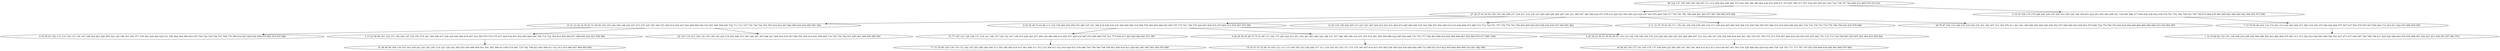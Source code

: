 digraph true_tree {
	"0" -> "1"
	"1" -> "2"
	"0" -> "3"
	"1" -> "4"
	"4" -> "5"
	"4" -> "6"
	"6" -> "7"
	"1" -> "8"
	"2" -> "9"
	"3" -> "10"
	"2" -> "11"
	"11" -> "12"
	"10" -> "13"
	"4" -> "14"
	"2" -> "15"
	"5" -> "16"
	"1" -> "17"
	"1" -> "18"
	"14" -> "19"
	"0" [label="98 124 137 160 185 189 196 207 211 212 258 262 298 308 315 344 356 360 389 402 429 453 458 471 473 487 499 517 527 530 545 565 621 663 722 738 747 783 809 812 865 872 914 921"];
	"1" [label="27 36 37 61 64 93 106 150 183 208 217 218 221 232 235 237 265 269 284 285 287 320 321 349 367 382 386 424 457 478 514 520 525 563 601 623 629 637 647 653 680 706 717 754 761 781 786 848 851 862 877 897 959 965 974 996"];
	"2" [label="10 21 23 24 32 54 67 71 89 95 140 155 166 186 198 223 247 273 275 325 355 369 372 409 419 426 447 463 468 508 526 532 561 589 598 645 702 711 713 727 730 736 744 752 785 819 832 847 882 885 924 932 956 981 992"];
	"3" [label="5 19 35 109 175 179 226 245 250 270 290 303 305 326 329 396 401 422 443 450 482 488 521 538 560 568 577 609 636 638 642 678 679 703 742 746 748 763 765 795 837 868 878 883 895 902 908 928 942 944 952 973 990"];
	"4" [label="8 25 42 48 74 83 86 111 125 158 209 239 259 274 288 337 351 384 418 428 430 435 449 465 466 519 566 576 594 605 666 691 695 707 737 741 749 755 820 843 854 874 875 881 915 955 967 975 985"];
	"5" [label="72 77 107 121 126 128 131 134 141 146 147 149 152 167 199 210 228 244 257 299 336 380 406 413 452 571 628 635 667 672 685 689 705 721 775 838 917 920 929 940 943 971 987"];
	"6" [label="9 20 29 38 45 68 73 75 91 99 117 164 173 220 222 231 251 252 261 283 286 322 328 331 357 366 388 399 432 451 470 472 481 500 558 580 622 687 693 698 733 753 777 782 803 808 834 852 884 896 907 954 968 976 977 980 1000"];
	"7" [label="18 34 47 51 52 60 76 105 112 113 115 168 195 233 236 240 277 311 319 334 343 353 371 373 379 395 407 414 433 476 505 536 585 624 639 649 692 699 723 806 813 815 822 850 864 869 894 916 941 982 998"];
	"8" [label="12 40 135 145 202 205 213 227 253 267 400 423 425 431 469 474 485 489 490 535 542 548 553 592 608 614 633 646 668 673 688 710 712 725 751 757 759 779 791 794 800 805 840 855 858 925 930 937 945 951 962"];
	"9" [label="6 55 56 63 102 114 133 144 153 154 187 188 242 263 268 309 324 330 358 361 363 377 378 393 420 494 524 531 556 562 569 599 603 670 704 724 729 756 767 769 770 788 816 827 829 830 856 879 892 918 935 988"];
	"10" [label="7 15 79 85 96 104 110 174 201 214 234 264 266 271 306 318 338 375 390 442 462 477 507 537 554 579 597 607 659 669 731 810 811 842 873 889 905 995"];
	"11" [label="3 13 22 58 88 101 123 151 192 204 327 335 370 374 381 394 398 437 438 439 440 446 479 497 543 559 570 574 575 617 625 634 651 652 665 684 694 709 719 732 764 814 836 849 871 898 900 922 923 958 984"];
	"12" [label="41 80 84 94 108 139 143 163 238 241 243 291 293 314 323 339 342 365 455 456 486 498 541 581 582 596 613 656 674 681 735 762 796 823 893 906 911 912 913 919 946 947 960 969 994"];
	"13" [label="1 14 16 66 82 122 191 194 206 230 248 346 364 368 392 403 460 464 475 483 513 515 522 523 546 583 588 590 593 627 671 677 690 697 740 789 798 817 825 826 846 863 870 876 888 901 926 927 931 938 953 957 961 972"];
	"14" [label="4 26 30 43 50 53 59 65 69 97 116 118 142 159 180 184 193 216 229 246 249 255 281 282 289 297 312 332 340 347 352 362 448 454 493 501 502 518 551 555 572 573 578 587 604 618 644 654 655 657 682 701 714 715 720 760 807 839 857 903 904 910 950 964"];
	"15" [label="62 103 119 127 129 130 138 148 162 224 278 292 296 333 345 348 387 397 408 427 484 534 539 547 584 591 595 610 641 658 660 716 745 750 792 831 845 861 909 939 983 991"];
	"16" [label="17 33 39 90 120 136 170 172 182 197 203 280 294 304 313 350 385 405 416 417 461 496 511 512 533 564 611 612 619 620 631 676 686 700 758 766 768 784 801 804 818 821 828 841 867 887 891 949 970 986"];
	"17" [label="2 11 31 57 70 81 92 171 178 181 256 276 279 300 316 317 359 444 445 495 504 506 510 529 540 550 567 606 615 616 630 648 662 683 718 734 739 772 774 778 790 799 833 835 978 999"];
	"18" [label="28 78 87 100 132 169 215 219 254 272 301 302 307 310 354 376 411 421 441 459 480 492 509 544 549 552 557 600 640 643 650 661 675 696 728 776 780 793 802 824 844 860 866 880 886 890 933 934 993 997"];
	"19" [label="44 46 49 156 157 161 165 176 177 190 200 225 260 295 341 383 391 404 410 412 415 434 436 467 491 503 516 528 586 602 626 632 664 708 726 743 771 773 787 797 853 859 899 936 948 963 966 979 989"];
}
